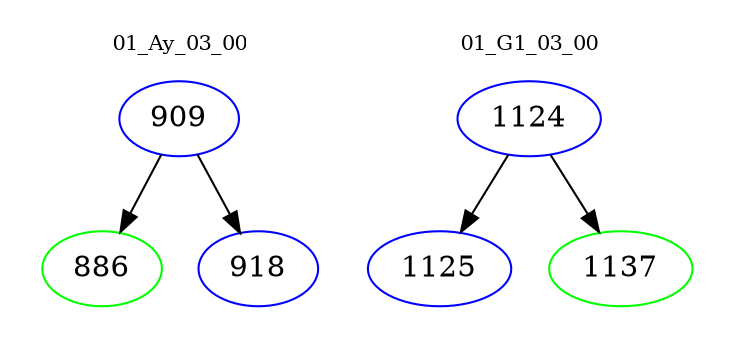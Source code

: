 digraph{
subgraph cluster_0 {
color = white
label = "01_Ay_03_00";
fontsize=10;
T0_909 [label="909", color="blue"]
T0_909 -> T0_886 [color="black"]
T0_886 [label="886", color="green"]
T0_909 -> T0_918 [color="black"]
T0_918 [label="918", color="blue"]
}
subgraph cluster_1 {
color = white
label = "01_G1_03_00";
fontsize=10;
T1_1124 [label="1124", color="blue"]
T1_1124 -> T1_1125 [color="black"]
T1_1125 [label="1125", color="blue"]
T1_1124 -> T1_1137 [color="black"]
T1_1137 [label="1137", color="green"]
}
}
